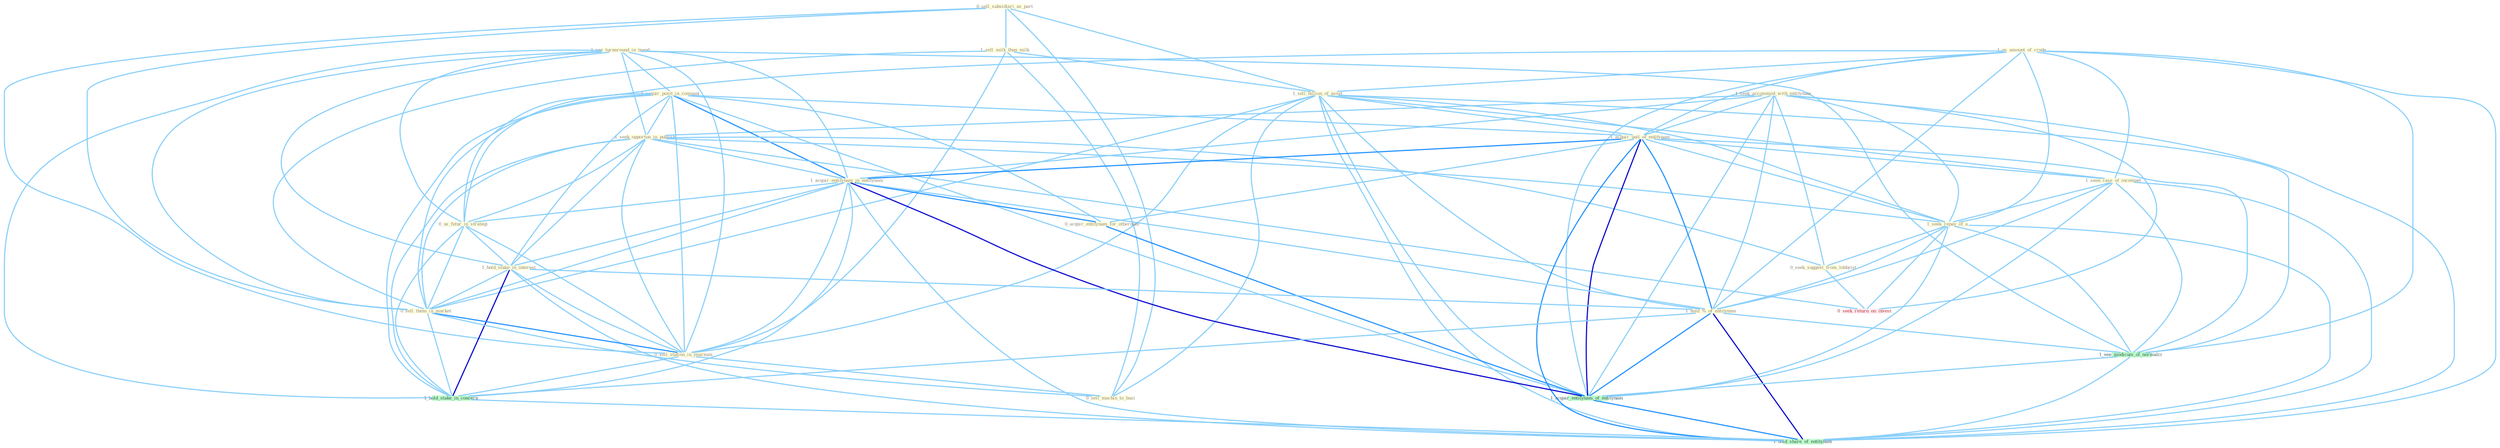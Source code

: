 Graph G{ 
    node
    [shape=polygon,style=filled,width=.5,height=.06,color="#BDFCC9",fixedsize=true,fontsize=4,
    fontcolor="#2f4f4f"];
    {node
    [color="#ffffe0", fontcolor="#8b7d6b"] "0_sell_subsidiari_as_part " "1_see_turnaround_in_trend " "1_sell_milk_than_milk " "1_us_amount_of_crude " "1_sell_billion_of_asset " "1_seek_accommod_with_entitynam " "1_acquir_posit_in_compani " "1_seek_opportun_in_publish " "1_acquir_unit_of_entitynam " "1_acquir_entitynam_in_entitynam " "0_us_futur_in_strategi " "0_acquir_entitynam_for_othernum " "1_seen_case_of_incompet " "1_hold_stake_in_interest " "0_sell_them_in_market " "1_seek_repay_of_a " "0_seek_suggest_from_lobbyist " "0_sell_station_in_yearnum " "0_sell_machin_to_busi " "1_hold_%_of_entitynam "}
{node [color="#fff0f5", fontcolor="#b22222"] "0_seek_return_on_invest "}
edge [color="#B0E2FF"];

	"0_sell_subsidiari_as_part " -- "1_sell_milk_than_milk " [w="1", color="#87cefa" ];
	"0_sell_subsidiari_as_part " -- "1_sell_billion_of_asset " [w="1", color="#87cefa" ];
	"0_sell_subsidiari_as_part " -- "0_sell_them_in_market " [w="1", color="#87cefa" ];
	"0_sell_subsidiari_as_part " -- "0_sell_station_in_yearnum " [w="1", color="#87cefa" ];
	"0_sell_subsidiari_as_part " -- "0_sell_machin_to_busi " [w="1", color="#87cefa" ];
	"1_see_turnaround_in_trend " -- "1_acquir_posit_in_compani " [w="1", color="#87cefa" ];
	"1_see_turnaround_in_trend " -- "1_seek_opportun_in_publish " [w="1", color="#87cefa" ];
	"1_see_turnaround_in_trend " -- "1_acquir_entitynam_in_entitynam " [w="1", color="#87cefa" ];
	"1_see_turnaround_in_trend " -- "0_us_futur_in_strategi " [w="1", color="#87cefa" ];
	"1_see_turnaround_in_trend " -- "1_hold_stake_in_interest " [w="1", color="#87cefa" ];
	"1_see_turnaround_in_trend " -- "0_sell_them_in_market " [w="1", color="#87cefa" ];
	"1_see_turnaround_in_trend " -- "0_sell_station_in_yearnum " [w="1", color="#87cefa" ];
	"1_see_turnaround_in_trend " -- "1_hold_stake_in_concern " [w="1", color="#87cefa" ];
	"1_see_turnaround_in_trend " -- "1_see_modicum_of_normalci " [w="1", color="#87cefa" ];
	"1_sell_milk_than_milk " -- "1_sell_billion_of_asset " [w="1", color="#87cefa" ];
	"1_sell_milk_than_milk " -- "0_sell_them_in_market " [w="1", color="#87cefa" ];
	"1_sell_milk_than_milk " -- "0_sell_station_in_yearnum " [w="1", color="#87cefa" ];
	"1_sell_milk_than_milk " -- "0_sell_machin_to_busi " [w="1", color="#87cefa" ];
	"1_us_amount_of_crude " -- "1_sell_billion_of_asset " [w="1", color="#87cefa" ];
	"1_us_amount_of_crude " -- "1_acquir_unit_of_entitynam " [w="1", color="#87cefa" ];
	"1_us_amount_of_crude " -- "0_us_futur_in_strategi " [w="1", color="#87cefa" ];
	"1_us_amount_of_crude " -- "1_seen_case_of_incompet " [w="1", color="#87cefa" ];
	"1_us_amount_of_crude " -- "1_seek_repay_of_a " [w="1", color="#87cefa" ];
	"1_us_amount_of_crude " -- "1_hold_%_of_entitynam " [w="1", color="#87cefa" ];
	"1_us_amount_of_crude " -- "1_see_modicum_of_normalci " [w="1", color="#87cefa" ];
	"1_us_amount_of_crude " -- "1_acquir_entitynam_of_entitynam " [w="1", color="#87cefa" ];
	"1_us_amount_of_crude " -- "1_hold_share_of_entitynam " [w="1", color="#87cefa" ];
	"1_sell_billion_of_asset " -- "1_acquir_unit_of_entitynam " [w="1", color="#87cefa" ];
	"1_sell_billion_of_asset " -- "1_seen_case_of_incompet " [w="1", color="#87cefa" ];
	"1_sell_billion_of_asset " -- "0_sell_them_in_market " [w="1", color="#87cefa" ];
	"1_sell_billion_of_asset " -- "1_seek_repay_of_a " [w="1", color="#87cefa" ];
	"1_sell_billion_of_asset " -- "0_sell_station_in_yearnum " [w="1", color="#87cefa" ];
	"1_sell_billion_of_asset " -- "0_sell_machin_to_busi " [w="1", color="#87cefa" ];
	"1_sell_billion_of_asset " -- "1_hold_%_of_entitynam " [w="1", color="#87cefa" ];
	"1_sell_billion_of_asset " -- "1_see_modicum_of_normalci " [w="1", color="#87cefa" ];
	"1_sell_billion_of_asset " -- "1_acquir_entitynam_of_entitynam " [w="1", color="#87cefa" ];
	"1_sell_billion_of_asset " -- "1_hold_share_of_entitynam " [w="1", color="#87cefa" ];
	"1_seek_accommod_with_entitynam " -- "1_seek_opportun_in_publish " [w="1", color="#87cefa" ];
	"1_seek_accommod_with_entitynam " -- "1_acquir_unit_of_entitynam " [w="1", color="#87cefa" ];
	"1_seek_accommod_with_entitynam " -- "1_acquir_entitynam_in_entitynam " [w="1", color="#87cefa" ];
	"1_seek_accommod_with_entitynam " -- "1_seek_repay_of_a " [w="1", color="#87cefa" ];
	"1_seek_accommod_with_entitynam " -- "0_seek_suggest_from_lobbyist " [w="1", color="#87cefa" ];
	"1_seek_accommod_with_entitynam " -- "1_hold_%_of_entitynam " [w="1", color="#87cefa" ];
	"1_seek_accommod_with_entitynam " -- "0_seek_return_on_invest " [w="1", color="#87cefa" ];
	"1_seek_accommod_with_entitynam " -- "1_acquir_entitynam_of_entitynam " [w="1", color="#87cefa" ];
	"1_seek_accommod_with_entitynam " -- "1_hold_share_of_entitynam " [w="1", color="#87cefa" ];
	"1_acquir_posit_in_compani " -- "1_seek_opportun_in_publish " [w="1", color="#87cefa" ];
	"1_acquir_posit_in_compani " -- "1_acquir_unit_of_entitynam " [w="1", color="#87cefa" ];
	"1_acquir_posit_in_compani " -- "1_acquir_entitynam_in_entitynam " [w="2", color="#1e90ff" , len=0.8];
	"1_acquir_posit_in_compani " -- "0_us_futur_in_strategi " [w="1", color="#87cefa" ];
	"1_acquir_posit_in_compani " -- "0_acquir_entitynam_for_othernum " [w="1", color="#87cefa" ];
	"1_acquir_posit_in_compani " -- "1_hold_stake_in_interest " [w="1", color="#87cefa" ];
	"1_acquir_posit_in_compani " -- "0_sell_them_in_market " [w="1", color="#87cefa" ];
	"1_acquir_posit_in_compani " -- "0_sell_station_in_yearnum " [w="1", color="#87cefa" ];
	"1_acquir_posit_in_compani " -- "1_hold_stake_in_concern " [w="1", color="#87cefa" ];
	"1_acquir_posit_in_compani " -- "1_acquir_entitynam_of_entitynam " [w="1", color="#87cefa" ];
	"1_seek_opportun_in_publish " -- "1_acquir_entitynam_in_entitynam " [w="1", color="#87cefa" ];
	"1_seek_opportun_in_publish " -- "0_us_futur_in_strategi " [w="1", color="#87cefa" ];
	"1_seek_opportun_in_publish " -- "1_hold_stake_in_interest " [w="1", color="#87cefa" ];
	"1_seek_opportun_in_publish " -- "0_sell_them_in_market " [w="1", color="#87cefa" ];
	"1_seek_opportun_in_publish " -- "1_seek_repay_of_a " [w="1", color="#87cefa" ];
	"1_seek_opportun_in_publish " -- "0_seek_suggest_from_lobbyist " [w="1", color="#87cefa" ];
	"1_seek_opportun_in_publish " -- "0_sell_station_in_yearnum " [w="1", color="#87cefa" ];
	"1_seek_opportun_in_publish " -- "1_hold_stake_in_concern " [w="1", color="#87cefa" ];
	"1_seek_opportun_in_publish " -- "0_seek_return_on_invest " [w="1", color="#87cefa" ];
	"1_acquir_unit_of_entitynam " -- "1_acquir_entitynam_in_entitynam " [w="2", color="#1e90ff" , len=0.8];
	"1_acquir_unit_of_entitynam " -- "0_acquir_entitynam_for_othernum " [w="1", color="#87cefa" ];
	"1_acquir_unit_of_entitynam " -- "1_seen_case_of_incompet " [w="1", color="#87cefa" ];
	"1_acquir_unit_of_entitynam " -- "1_seek_repay_of_a " [w="1", color="#87cefa" ];
	"1_acquir_unit_of_entitynam " -- "1_hold_%_of_entitynam " [w="2", color="#1e90ff" , len=0.8];
	"1_acquir_unit_of_entitynam " -- "1_see_modicum_of_normalci " [w="1", color="#87cefa" ];
	"1_acquir_unit_of_entitynam " -- "1_acquir_entitynam_of_entitynam " [w="3", color="#0000cd" , len=0.6];
	"1_acquir_unit_of_entitynam " -- "1_hold_share_of_entitynam " [w="2", color="#1e90ff" , len=0.8];
	"1_acquir_entitynam_in_entitynam " -- "0_us_futur_in_strategi " [w="1", color="#87cefa" ];
	"1_acquir_entitynam_in_entitynam " -- "0_acquir_entitynam_for_othernum " [w="2", color="#1e90ff" , len=0.8];
	"1_acquir_entitynam_in_entitynam " -- "1_hold_stake_in_interest " [w="1", color="#87cefa" ];
	"1_acquir_entitynam_in_entitynam " -- "0_sell_them_in_market " [w="1", color="#87cefa" ];
	"1_acquir_entitynam_in_entitynam " -- "0_sell_station_in_yearnum " [w="1", color="#87cefa" ];
	"1_acquir_entitynam_in_entitynam " -- "1_hold_%_of_entitynam " [w="1", color="#87cefa" ];
	"1_acquir_entitynam_in_entitynam " -- "1_hold_stake_in_concern " [w="1", color="#87cefa" ];
	"1_acquir_entitynam_in_entitynam " -- "1_acquir_entitynam_of_entitynam " [w="3", color="#0000cd" , len=0.6];
	"1_acquir_entitynam_in_entitynam " -- "1_hold_share_of_entitynam " [w="1", color="#87cefa" ];
	"0_us_futur_in_strategi " -- "1_hold_stake_in_interest " [w="1", color="#87cefa" ];
	"0_us_futur_in_strategi " -- "0_sell_them_in_market " [w="1", color="#87cefa" ];
	"0_us_futur_in_strategi " -- "0_sell_station_in_yearnum " [w="1", color="#87cefa" ];
	"0_us_futur_in_strategi " -- "1_hold_stake_in_concern " [w="1", color="#87cefa" ];
	"0_acquir_entitynam_for_othernum " -- "1_acquir_entitynam_of_entitynam " [w="2", color="#1e90ff" , len=0.8];
	"1_seen_case_of_incompet " -- "1_seek_repay_of_a " [w="1", color="#87cefa" ];
	"1_seen_case_of_incompet " -- "1_hold_%_of_entitynam " [w="1", color="#87cefa" ];
	"1_seen_case_of_incompet " -- "1_see_modicum_of_normalci " [w="1", color="#87cefa" ];
	"1_seen_case_of_incompet " -- "1_acquir_entitynam_of_entitynam " [w="1", color="#87cefa" ];
	"1_seen_case_of_incompet " -- "1_hold_share_of_entitynam " [w="1", color="#87cefa" ];
	"1_hold_stake_in_interest " -- "0_sell_them_in_market " [w="1", color="#87cefa" ];
	"1_hold_stake_in_interest " -- "0_sell_station_in_yearnum " [w="1", color="#87cefa" ];
	"1_hold_stake_in_interest " -- "1_hold_%_of_entitynam " [w="1", color="#87cefa" ];
	"1_hold_stake_in_interest " -- "1_hold_stake_in_concern " [w="3", color="#0000cd" , len=0.6];
	"1_hold_stake_in_interest " -- "1_hold_share_of_entitynam " [w="1", color="#87cefa" ];
	"0_sell_them_in_market " -- "0_sell_station_in_yearnum " [w="2", color="#1e90ff" , len=0.8];
	"0_sell_them_in_market " -- "0_sell_machin_to_busi " [w="1", color="#87cefa" ];
	"0_sell_them_in_market " -- "1_hold_stake_in_concern " [w="1", color="#87cefa" ];
	"1_seek_repay_of_a " -- "0_seek_suggest_from_lobbyist " [w="1", color="#87cefa" ];
	"1_seek_repay_of_a " -- "1_hold_%_of_entitynam " [w="1", color="#87cefa" ];
	"1_seek_repay_of_a " -- "0_seek_return_on_invest " [w="1", color="#87cefa" ];
	"1_seek_repay_of_a " -- "1_see_modicum_of_normalci " [w="1", color="#87cefa" ];
	"1_seek_repay_of_a " -- "1_acquir_entitynam_of_entitynam " [w="1", color="#87cefa" ];
	"1_seek_repay_of_a " -- "1_hold_share_of_entitynam " [w="1", color="#87cefa" ];
	"0_seek_suggest_from_lobbyist " -- "0_seek_return_on_invest " [w="1", color="#87cefa" ];
	"0_sell_station_in_yearnum " -- "0_sell_machin_to_busi " [w="1", color="#87cefa" ];
	"0_sell_station_in_yearnum " -- "1_hold_stake_in_concern " [w="1", color="#87cefa" ];
	"1_hold_%_of_entitynam " -- "1_hold_stake_in_concern " [w="1", color="#87cefa" ];
	"1_hold_%_of_entitynam " -- "1_see_modicum_of_normalci " [w="1", color="#87cefa" ];
	"1_hold_%_of_entitynam " -- "1_acquir_entitynam_of_entitynam " [w="2", color="#1e90ff" , len=0.8];
	"1_hold_%_of_entitynam " -- "1_hold_share_of_entitynam " [w="3", color="#0000cd" , len=0.6];
	"1_hold_stake_in_concern " -- "1_hold_share_of_entitynam " [w="1", color="#87cefa" ];
	"1_see_modicum_of_normalci " -- "1_acquir_entitynam_of_entitynam " [w="1", color="#87cefa" ];
	"1_see_modicum_of_normalci " -- "1_hold_share_of_entitynam " [w="1", color="#87cefa" ];
	"1_acquir_entitynam_of_entitynam " -- "1_hold_share_of_entitynam " [w="2", color="#1e90ff" , len=0.8];
}